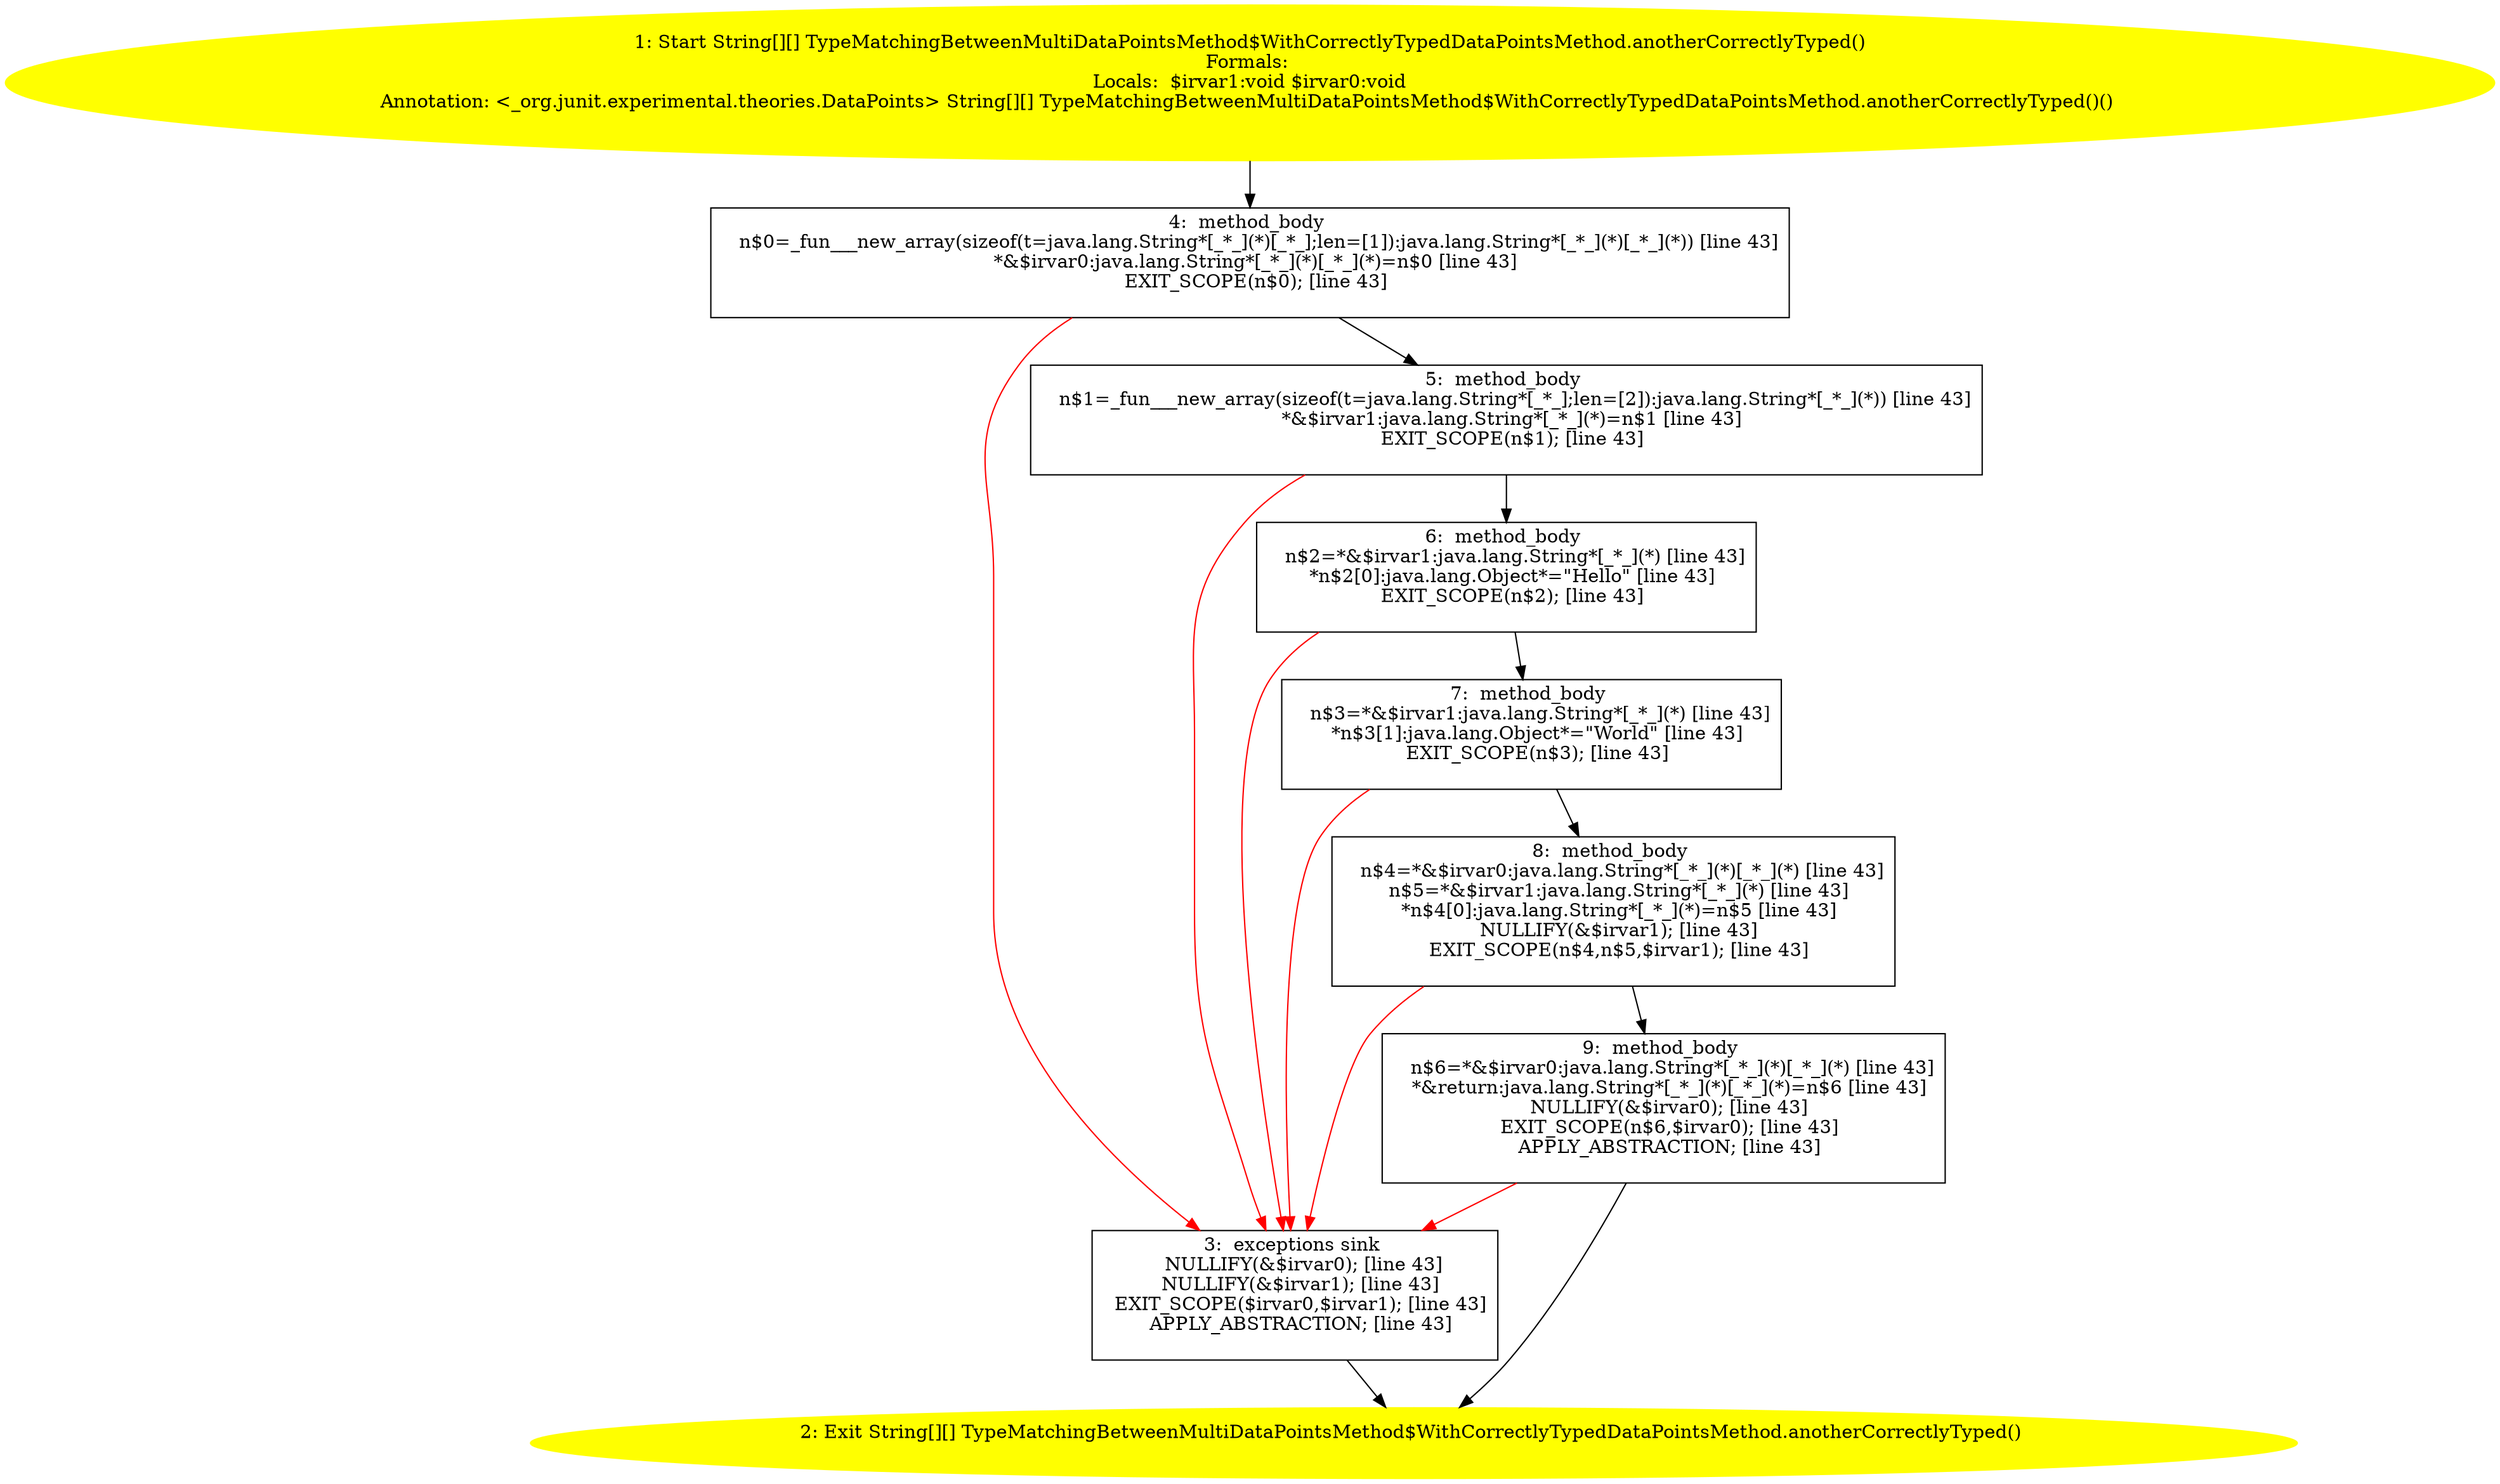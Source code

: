 /* @generated */
digraph cfg {
"org.junit.tests.experimental.theories.runner.TypeMatchingBetweenMultiDataPointsMethod$WithCorrectlyT.9cdb47affb05458b199416dc3559ab72_1" [label="1: Start String[][] TypeMatchingBetweenMultiDataPointsMethod$WithCorrectlyTypedDataPointsMethod.anotherCorrectlyTyped()\nFormals: \nLocals:  $irvar1:void $irvar0:void\nAnnotation: <_org.junit.experimental.theories.DataPoints> String[][] TypeMatchingBetweenMultiDataPointsMethod$WithCorrectlyTypedDataPointsMethod.anotherCorrectlyTyped()() \n  " color=yellow style=filled]
	

	 "org.junit.tests.experimental.theories.runner.TypeMatchingBetweenMultiDataPointsMethod$WithCorrectlyT.9cdb47affb05458b199416dc3559ab72_1" -> "org.junit.tests.experimental.theories.runner.TypeMatchingBetweenMultiDataPointsMethod$WithCorrectlyT.9cdb47affb05458b199416dc3559ab72_4" ;
"org.junit.tests.experimental.theories.runner.TypeMatchingBetweenMultiDataPointsMethod$WithCorrectlyT.9cdb47affb05458b199416dc3559ab72_2" [label="2: Exit String[][] TypeMatchingBetweenMultiDataPointsMethod$WithCorrectlyTypedDataPointsMethod.anotherCorrectlyTyped() \n  " color=yellow style=filled]
	

"org.junit.tests.experimental.theories.runner.TypeMatchingBetweenMultiDataPointsMethod$WithCorrectlyT.9cdb47affb05458b199416dc3559ab72_3" [label="3:  exceptions sink \n   NULLIFY(&$irvar0); [line 43]\n  NULLIFY(&$irvar1); [line 43]\n  EXIT_SCOPE($irvar0,$irvar1); [line 43]\n  APPLY_ABSTRACTION; [line 43]\n " shape="box"]
	

	 "org.junit.tests.experimental.theories.runner.TypeMatchingBetweenMultiDataPointsMethod$WithCorrectlyT.9cdb47affb05458b199416dc3559ab72_3" -> "org.junit.tests.experimental.theories.runner.TypeMatchingBetweenMultiDataPointsMethod$WithCorrectlyT.9cdb47affb05458b199416dc3559ab72_2" ;
"org.junit.tests.experimental.theories.runner.TypeMatchingBetweenMultiDataPointsMethod$WithCorrectlyT.9cdb47affb05458b199416dc3559ab72_4" [label="4:  method_body \n   n$0=_fun___new_array(sizeof(t=java.lang.String*[_*_](*)[_*_];len=[1]):java.lang.String*[_*_](*)[_*_](*)) [line 43]\n  *&$irvar0:java.lang.String*[_*_](*)[_*_](*)=n$0 [line 43]\n  EXIT_SCOPE(n$0); [line 43]\n " shape="box"]
	

	 "org.junit.tests.experimental.theories.runner.TypeMatchingBetweenMultiDataPointsMethod$WithCorrectlyT.9cdb47affb05458b199416dc3559ab72_4" -> "org.junit.tests.experimental.theories.runner.TypeMatchingBetweenMultiDataPointsMethod$WithCorrectlyT.9cdb47affb05458b199416dc3559ab72_5" ;
	 "org.junit.tests.experimental.theories.runner.TypeMatchingBetweenMultiDataPointsMethod$WithCorrectlyT.9cdb47affb05458b199416dc3559ab72_4" -> "org.junit.tests.experimental.theories.runner.TypeMatchingBetweenMultiDataPointsMethod$WithCorrectlyT.9cdb47affb05458b199416dc3559ab72_3" [color="red" ];
"org.junit.tests.experimental.theories.runner.TypeMatchingBetweenMultiDataPointsMethod$WithCorrectlyT.9cdb47affb05458b199416dc3559ab72_5" [label="5:  method_body \n   n$1=_fun___new_array(sizeof(t=java.lang.String*[_*_];len=[2]):java.lang.String*[_*_](*)) [line 43]\n  *&$irvar1:java.lang.String*[_*_](*)=n$1 [line 43]\n  EXIT_SCOPE(n$1); [line 43]\n " shape="box"]
	

	 "org.junit.tests.experimental.theories.runner.TypeMatchingBetweenMultiDataPointsMethod$WithCorrectlyT.9cdb47affb05458b199416dc3559ab72_5" -> "org.junit.tests.experimental.theories.runner.TypeMatchingBetweenMultiDataPointsMethod$WithCorrectlyT.9cdb47affb05458b199416dc3559ab72_6" ;
	 "org.junit.tests.experimental.theories.runner.TypeMatchingBetweenMultiDataPointsMethod$WithCorrectlyT.9cdb47affb05458b199416dc3559ab72_5" -> "org.junit.tests.experimental.theories.runner.TypeMatchingBetweenMultiDataPointsMethod$WithCorrectlyT.9cdb47affb05458b199416dc3559ab72_3" [color="red" ];
"org.junit.tests.experimental.theories.runner.TypeMatchingBetweenMultiDataPointsMethod$WithCorrectlyT.9cdb47affb05458b199416dc3559ab72_6" [label="6:  method_body \n   n$2=*&$irvar1:java.lang.String*[_*_](*) [line 43]\n  *n$2[0]:java.lang.Object*=\"Hello\" [line 43]\n  EXIT_SCOPE(n$2); [line 43]\n " shape="box"]
	

	 "org.junit.tests.experimental.theories.runner.TypeMatchingBetweenMultiDataPointsMethod$WithCorrectlyT.9cdb47affb05458b199416dc3559ab72_6" -> "org.junit.tests.experimental.theories.runner.TypeMatchingBetweenMultiDataPointsMethod$WithCorrectlyT.9cdb47affb05458b199416dc3559ab72_7" ;
	 "org.junit.tests.experimental.theories.runner.TypeMatchingBetweenMultiDataPointsMethod$WithCorrectlyT.9cdb47affb05458b199416dc3559ab72_6" -> "org.junit.tests.experimental.theories.runner.TypeMatchingBetweenMultiDataPointsMethod$WithCorrectlyT.9cdb47affb05458b199416dc3559ab72_3" [color="red" ];
"org.junit.tests.experimental.theories.runner.TypeMatchingBetweenMultiDataPointsMethod$WithCorrectlyT.9cdb47affb05458b199416dc3559ab72_7" [label="7:  method_body \n   n$3=*&$irvar1:java.lang.String*[_*_](*) [line 43]\n  *n$3[1]:java.lang.Object*=\"World\" [line 43]\n  EXIT_SCOPE(n$3); [line 43]\n " shape="box"]
	

	 "org.junit.tests.experimental.theories.runner.TypeMatchingBetweenMultiDataPointsMethod$WithCorrectlyT.9cdb47affb05458b199416dc3559ab72_7" -> "org.junit.tests.experimental.theories.runner.TypeMatchingBetweenMultiDataPointsMethod$WithCorrectlyT.9cdb47affb05458b199416dc3559ab72_8" ;
	 "org.junit.tests.experimental.theories.runner.TypeMatchingBetweenMultiDataPointsMethod$WithCorrectlyT.9cdb47affb05458b199416dc3559ab72_7" -> "org.junit.tests.experimental.theories.runner.TypeMatchingBetweenMultiDataPointsMethod$WithCorrectlyT.9cdb47affb05458b199416dc3559ab72_3" [color="red" ];
"org.junit.tests.experimental.theories.runner.TypeMatchingBetweenMultiDataPointsMethod$WithCorrectlyT.9cdb47affb05458b199416dc3559ab72_8" [label="8:  method_body \n   n$4=*&$irvar0:java.lang.String*[_*_](*)[_*_](*) [line 43]\n  n$5=*&$irvar1:java.lang.String*[_*_](*) [line 43]\n  *n$4[0]:java.lang.String*[_*_](*)=n$5 [line 43]\n  NULLIFY(&$irvar1); [line 43]\n  EXIT_SCOPE(n$4,n$5,$irvar1); [line 43]\n " shape="box"]
	

	 "org.junit.tests.experimental.theories.runner.TypeMatchingBetweenMultiDataPointsMethod$WithCorrectlyT.9cdb47affb05458b199416dc3559ab72_8" -> "org.junit.tests.experimental.theories.runner.TypeMatchingBetweenMultiDataPointsMethod$WithCorrectlyT.9cdb47affb05458b199416dc3559ab72_9" ;
	 "org.junit.tests.experimental.theories.runner.TypeMatchingBetweenMultiDataPointsMethod$WithCorrectlyT.9cdb47affb05458b199416dc3559ab72_8" -> "org.junit.tests.experimental.theories.runner.TypeMatchingBetweenMultiDataPointsMethod$WithCorrectlyT.9cdb47affb05458b199416dc3559ab72_3" [color="red" ];
"org.junit.tests.experimental.theories.runner.TypeMatchingBetweenMultiDataPointsMethod$WithCorrectlyT.9cdb47affb05458b199416dc3559ab72_9" [label="9:  method_body \n   n$6=*&$irvar0:java.lang.String*[_*_](*)[_*_](*) [line 43]\n  *&return:java.lang.String*[_*_](*)[_*_](*)=n$6 [line 43]\n  NULLIFY(&$irvar0); [line 43]\n  EXIT_SCOPE(n$6,$irvar0); [line 43]\n  APPLY_ABSTRACTION; [line 43]\n " shape="box"]
	

	 "org.junit.tests.experimental.theories.runner.TypeMatchingBetweenMultiDataPointsMethod$WithCorrectlyT.9cdb47affb05458b199416dc3559ab72_9" -> "org.junit.tests.experimental.theories.runner.TypeMatchingBetweenMultiDataPointsMethod$WithCorrectlyT.9cdb47affb05458b199416dc3559ab72_2" ;
	 "org.junit.tests.experimental.theories.runner.TypeMatchingBetweenMultiDataPointsMethod$WithCorrectlyT.9cdb47affb05458b199416dc3559ab72_9" -> "org.junit.tests.experimental.theories.runner.TypeMatchingBetweenMultiDataPointsMethod$WithCorrectlyT.9cdb47affb05458b199416dc3559ab72_3" [color="red" ];
}
